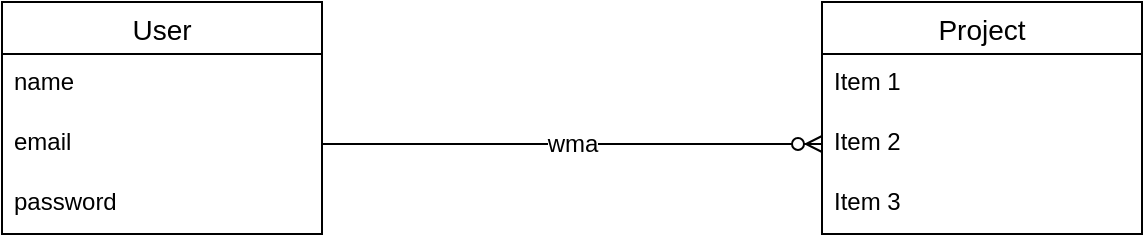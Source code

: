 <mxfile version="25.0.3">
  <diagram name="Page-1" id="CyyBt4bzf4bSvOXxReGj">
    <mxGraphModel dx="794" dy="509" grid="1" gridSize="10" guides="1" tooltips="1" connect="1" arrows="1" fold="1" page="1" pageScale="1" pageWidth="850" pageHeight="1100" math="0" shadow="0">
      <root>
        <mxCell id="0" />
        <mxCell id="1" parent="0" />
        <mxCell id="gOXb11ILxHm5CD4Vq_ax-1" value="User" style="swimlane;fontStyle=0;childLayout=stackLayout;horizontal=1;startSize=26;horizontalStack=0;resizeParent=1;resizeParentMax=0;resizeLast=0;collapsible=1;marginBottom=0;align=center;fontSize=14;" vertex="1" parent="1">
          <mxGeometry x="80" y="80" width="160" height="116" as="geometry" />
        </mxCell>
        <mxCell id="gOXb11ILxHm5CD4Vq_ax-2" value="name" style="text;strokeColor=none;fillColor=none;spacingLeft=4;spacingRight=4;overflow=hidden;rotatable=0;points=[[0,0.5],[1,0.5]];portConstraint=eastwest;fontSize=12;whiteSpace=wrap;html=1;" vertex="1" parent="gOXb11ILxHm5CD4Vq_ax-1">
          <mxGeometry y="26" width="160" height="30" as="geometry" />
        </mxCell>
        <mxCell id="gOXb11ILxHm5CD4Vq_ax-3" value="email" style="text;strokeColor=none;fillColor=none;spacingLeft=4;spacingRight=4;overflow=hidden;rotatable=0;points=[[0,0.5],[1,0.5]];portConstraint=eastwest;fontSize=12;whiteSpace=wrap;html=1;" vertex="1" parent="gOXb11ILxHm5CD4Vq_ax-1">
          <mxGeometry y="56" width="160" height="30" as="geometry" />
        </mxCell>
        <mxCell id="gOXb11ILxHm5CD4Vq_ax-4" value="password" style="text;strokeColor=none;fillColor=none;spacingLeft=4;spacingRight=4;overflow=hidden;rotatable=0;points=[[0,0.5],[1,0.5]];portConstraint=eastwest;fontSize=12;whiteSpace=wrap;html=1;" vertex="1" parent="gOXb11ILxHm5CD4Vq_ax-1">
          <mxGeometry y="86" width="160" height="30" as="geometry" />
        </mxCell>
        <mxCell id="gOXb11ILxHm5CD4Vq_ax-5" value="Project" style="swimlane;fontStyle=0;childLayout=stackLayout;horizontal=1;startSize=26;horizontalStack=0;resizeParent=1;resizeParentMax=0;resizeLast=0;collapsible=1;marginBottom=0;align=center;fontSize=14;" vertex="1" parent="1">
          <mxGeometry x="490" y="80" width="160" height="116" as="geometry" />
        </mxCell>
        <mxCell id="gOXb11ILxHm5CD4Vq_ax-6" value="Item 1" style="text;strokeColor=none;fillColor=none;spacingLeft=4;spacingRight=4;overflow=hidden;rotatable=0;points=[[0,0.5],[1,0.5]];portConstraint=eastwest;fontSize=12;whiteSpace=wrap;html=1;" vertex="1" parent="gOXb11ILxHm5CD4Vq_ax-5">
          <mxGeometry y="26" width="160" height="30" as="geometry" />
        </mxCell>
        <mxCell id="gOXb11ILxHm5CD4Vq_ax-7" value="Item 2" style="text;strokeColor=none;fillColor=none;spacingLeft=4;spacingRight=4;overflow=hidden;rotatable=0;points=[[0,0.5],[1,0.5]];portConstraint=eastwest;fontSize=12;whiteSpace=wrap;html=1;" vertex="1" parent="gOXb11ILxHm5CD4Vq_ax-5">
          <mxGeometry y="56" width="160" height="30" as="geometry" />
        </mxCell>
        <mxCell id="gOXb11ILxHm5CD4Vq_ax-8" value="Item 3" style="text;strokeColor=none;fillColor=none;spacingLeft=4;spacingRight=4;overflow=hidden;rotatable=0;points=[[0,0.5],[1,0.5]];portConstraint=eastwest;fontSize=12;whiteSpace=wrap;html=1;" vertex="1" parent="gOXb11ILxHm5CD4Vq_ax-5">
          <mxGeometry y="86" width="160" height="30" as="geometry" />
        </mxCell>
        <mxCell id="gOXb11ILxHm5CD4Vq_ax-10" value="wma" style="edgeStyle=entityRelationEdgeStyle;fontSize=12;html=1;endArrow=ERzeroToMany;endFill=1;rounded=0;exitX=1;exitY=0.5;exitDx=0;exitDy=0;entryX=0;entryY=0.5;entryDx=0;entryDy=0;" edge="1" parent="1" source="gOXb11ILxHm5CD4Vq_ax-3" target="gOXb11ILxHm5CD4Vq_ax-7">
          <mxGeometry width="100" height="100" relative="1" as="geometry">
            <mxPoint x="360" y="320" as="sourcePoint" />
            <mxPoint x="450" y="210" as="targetPoint" />
          </mxGeometry>
        </mxCell>
      </root>
    </mxGraphModel>
  </diagram>
</mxfile>
